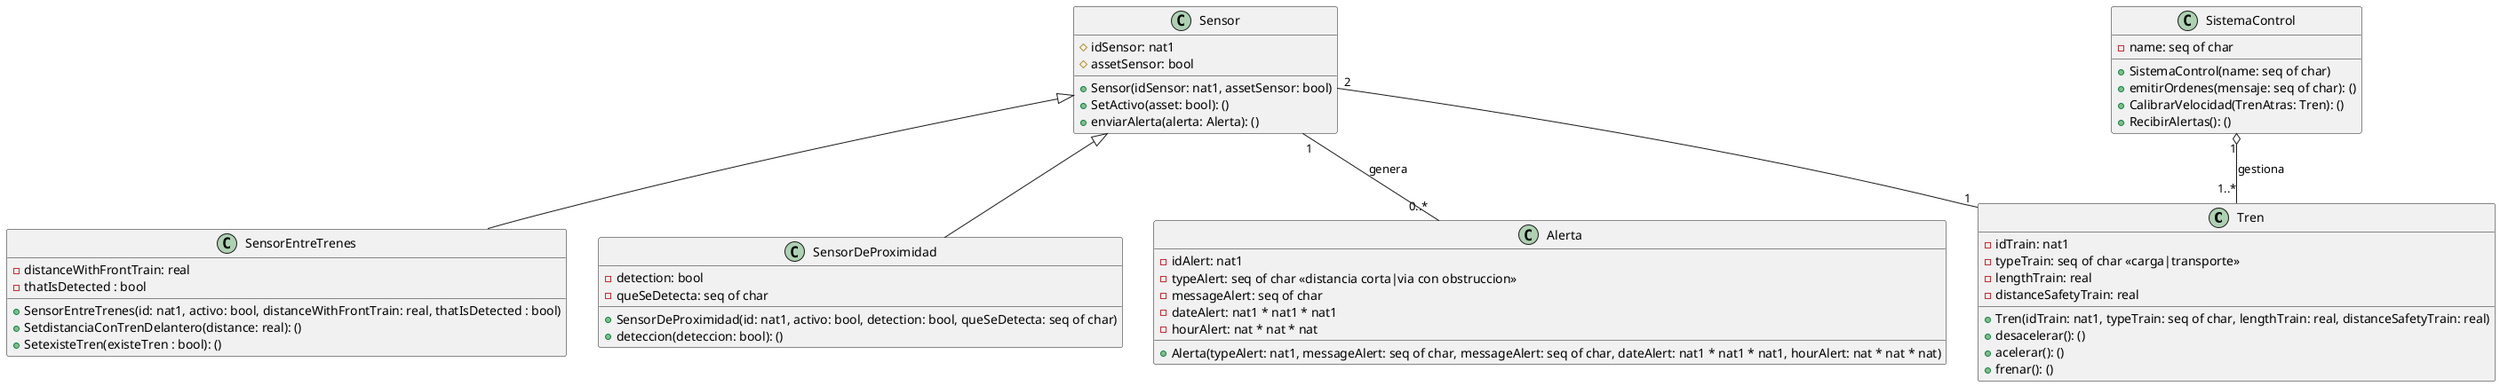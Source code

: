 @startuml trafico de trenes

class Tren {
    -idTrain: nat1
    -typeTrain: seq of char <<carga|transporte>>
    -lengthTrain: real
    -distanceSafetyTrain: real
    +Tren(idTrain: nat1, typeTrain: seq of char, lengthTrain: real, distanceSafetyTrain: real)
    +desacelerar(): ()
    +acelerar(): ()
    +frenar(): ()
}

class Sensor {
    #idSensor: nat1
    #assetSensor: bool
    +Sensor(idSensor: nat1, assetSensor: bool)
    +SetActivo(asset: bool): ()
    +enviarAlerta(alerta: Alerta): ()
}

class SensorEntreTrenes{
    -distanceWithFrontTrain: real
    -thatIsDetected : bool
    +SensorEntreTrenes(id: nat1, activo: bool, distanceWithFrontTrain: real, thatIsDetected : bool)
    +SetdistanciaConTrenDelantero(distance: real): ()
    +SetexisteTren(existeTren : bool): ()
}

class SensorDeProximidad {
    -detection: bool
    -queSeDetecta: seq of char
    +SensorDeProximidad(id: nat1, activo: bool, detection: bool, queSeDetecta: seq of char)
    +deteccion(deteccion: bool): ()
}

class Alerta {
    -idAlert: nat1
    -typeAlert: seq of char <<distancia corta|via con obstruccion>>
    -messageAlert: seq of char
    -dateAlert: nat1 * nat1 * nat1
    -hourAlert: nat * nat * nat
    +Alerta(typeAlert: nat1, messageAlert: seq of char, messageAlert: seq of char, dateAlert: nat1 * nat1 * nat1, hourAlert: nat * nat * nat)
}

class SistemaControl {
    -name: seq of char
    +SistemaControl(name: seq of char)
    +emitirOrdenes(mensaje: seq of char): ()
    +CalibrarVelocidad(TrenAtras: Tren): ()
    +RecibirAlertas(): ()
}

Sensor <|-- SensorEntreTrenes
Sensor <|-- SensorDeProximidad

SistemaControl "1" o-- "1..*" Tren : gestiona
Sensor "1" -- "0..*" Alerta : genera
Sensor "2" -- "1" Tren
@enduml